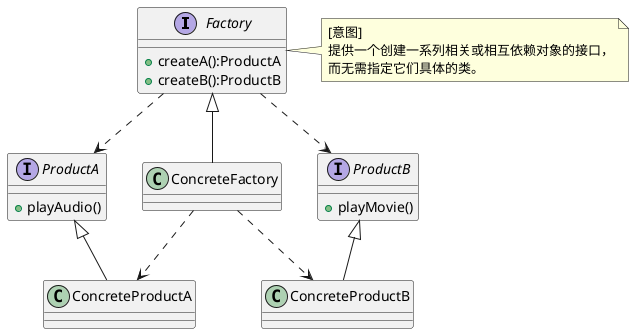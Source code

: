 @startuml

interface Factory {
    +createA():ProductA
    +createB():ProductB
}
interface ProductA {
    +playAudio()
}
interface ProductB {
    +playMovie()
}
class ConcreteFactory
class ConcreteProductA
class ConcreteProductB

Factory <|-- ConcreteFactory
ProductA <|-- ConcreteProductA
ProductB <|-- ConcreteProductB
Factory ..> ProductA
Factory ..> ProductB
ConcreteFactory ..> ConcreteProductA
ConcreteFactory ..> ConcreteProductB

note right of Factory: [意图]\n提供一个创建一系列相关或相互依赖对象的接口，\n而无需指定它们具体的类。
@enduml